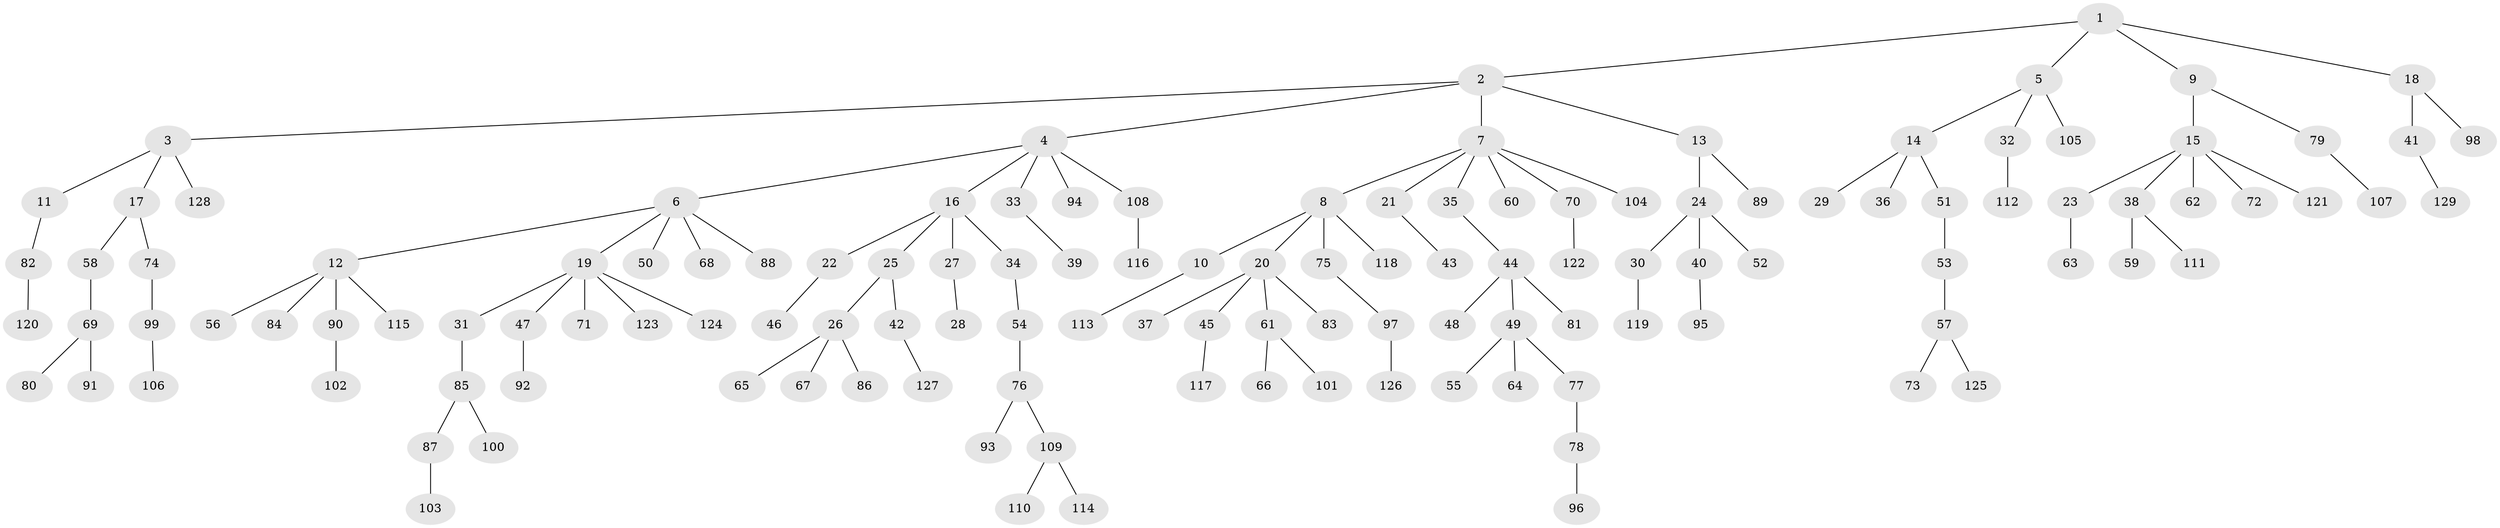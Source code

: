 // coarse degree distribution, {6: 0.011363636363636364, 9: 0.011363636363636364, 5: 0.056818181818181816, 7: 0.011363636363636364, 8: 0.011363636363636364, 3: 0.10227272727272728, 2: 0.18181818181818182, 4: 0.022727272727272728, 1: 0.5909090909090909}
// Generated by graph-tools (version 1.1) at 2025/52/02/27/25 19:52:11]
// undirected, 129 vertices, 128 edges
graph export_dot {
graph [start="1"]
  node [color=gray90,style=filled];
  1;
  2;
  3;
  4;
  5;
  6;
  7;
  8;
  9;
  10;
  11;
  12;
  13;
  14;
  15;
  16;
  17;
  18;
  19;
  20;
  21;
  22;
  23;
  24;
  25;
  26;
  27;
  28;
  29;
  30;
  31;
  32;
  33;
  34;
  35;
  36;
  37;
  38;
  39;
  40;
  41;
  42;
  43;
  44;
  45;
  46;
  47;
  48;
  49;
  50;
  51;
  52;
  53;
  54;
  55;
  56;
  57;
  58;
  59;
  60;
  61;
  62;
  63;
  64;
  65;
  66;
  67;
  68;
  69;
  70;
  71;
  72;
  73;
  74;
  75;
  76;
  77;
  78;
  79;
  80;
  81;
  82;
  83;
  84;
  85;
  86;
  87;
  88;
  89;
  90;
  91;
  92;
  93;
  94;
  95;
  96;
  97;
  98;
  99;
  100;
  101;
  102;
  103;
  104;
  105;
  106;
  107;
  108;
  109;
  110;
  111;
  112;
  113;
  114;
  115;
  116;
  117;
  118;
  119;
  120;
  121;
  122;
  123;
  124;
  125;
  126;
  127;
  128;
  129;
  1 -- 2;
  1 -- 5;
  1 -- 9;
  1 -- 18;
  2 -- 3;
  2 -- 4;
  2 -- 7;
  2 -- 13;
  3 -- 11;
  3 -- 17;
  3 -- 128;
  4 -- 6;
  4 -- 16;
  4 -- 33;
  4 -- 94;
  4 -- 108;
  5 -- 14;
  5 -- 32;
  5 -- 105;
  6 -- 12;
  6 -- 19;
  6 -- 50;
  6 -- 68;
  6 -- 88;
  7 -- 8;
  7 -- 21;
  7 -- 35;
  7 -- 60;
  7 -- 70;
  7 -- 104;
  8 -- 10;
  8 -- 20;
  8 -- 75;
  8 -- 118;
  9 -- 15;
  9 -- 79;
  10 -- 113;
  11 -- 82;
  12 -- 56;
  12 -- 84;
  12 -- 90;
  12 -- 115;
  13 -- 24;
  13 -- 89;
  14 -- 29;
  14 -- 36;
  14 -- 51;
  15 -- 23;
  15 -- 38;
  15 -- 62;
  15 -- 72;
  15 -- 121;
  16 -- 22;
  16 -- 25;
  16 -- 27;
  16 -- 34;
  17 -- 58;
  17 -- 74;
  18 -- 41;
  18 -- 98;
  19 -- 31;
  19 -- 47;
  19 -- 71;
  19 -- 123;
  19 -- 124;
  20 -- 37;
  20 -- 45;
  20 -- 61;
  20 -- 83;
  21 -- 43;
  22 -- 46;
  23 -- 63;
  24 -- 30;
  24 -- 40;
  24 -- 52;
  25 -- 26;
  25 -- 42;
  26 -- 65;
  26 -- 67;
  26 -- 86;
  27 -- 28;
  30 -- 119;
  31 -- 85;
  32 -- 112;
  33 -- 39;
  34 -- 54;
  35 -- 44;
  38 -- 59;
  38 -- 111;
  40 -- 95;
  41 -- 129;
  42 -- 127;
  44 -- 48;
  44 -- 49;
  44 -- 81;
  45 -- 117;
  47 -- 92;
  49 -- 55;
  49 -- 64;
  49 -- 77;
  51 -- 53;
  53 -- 57;
  54 -- 76;
  57 -- 73;
  57 -- 125;
  58 -- 69;
  61 -- 66;
  61 -- 101;
  69 -- 80;
  69 -- 91;
  70 -- 122;
  74 -- 99;
  75 -- 97;
  76 -- 93;
  76 -- 109;
  77 -- 78;
  78 -- 96;
  79 -- 107;
  82 -- 120;
  85 -- 87;
  85 -- 100;
  87 -- 103;
  90 -- 102;
  97 -- 126;
  99 -- 106;
  108 -- 116;
  109 -- 110;
  109 -- 114;
}
